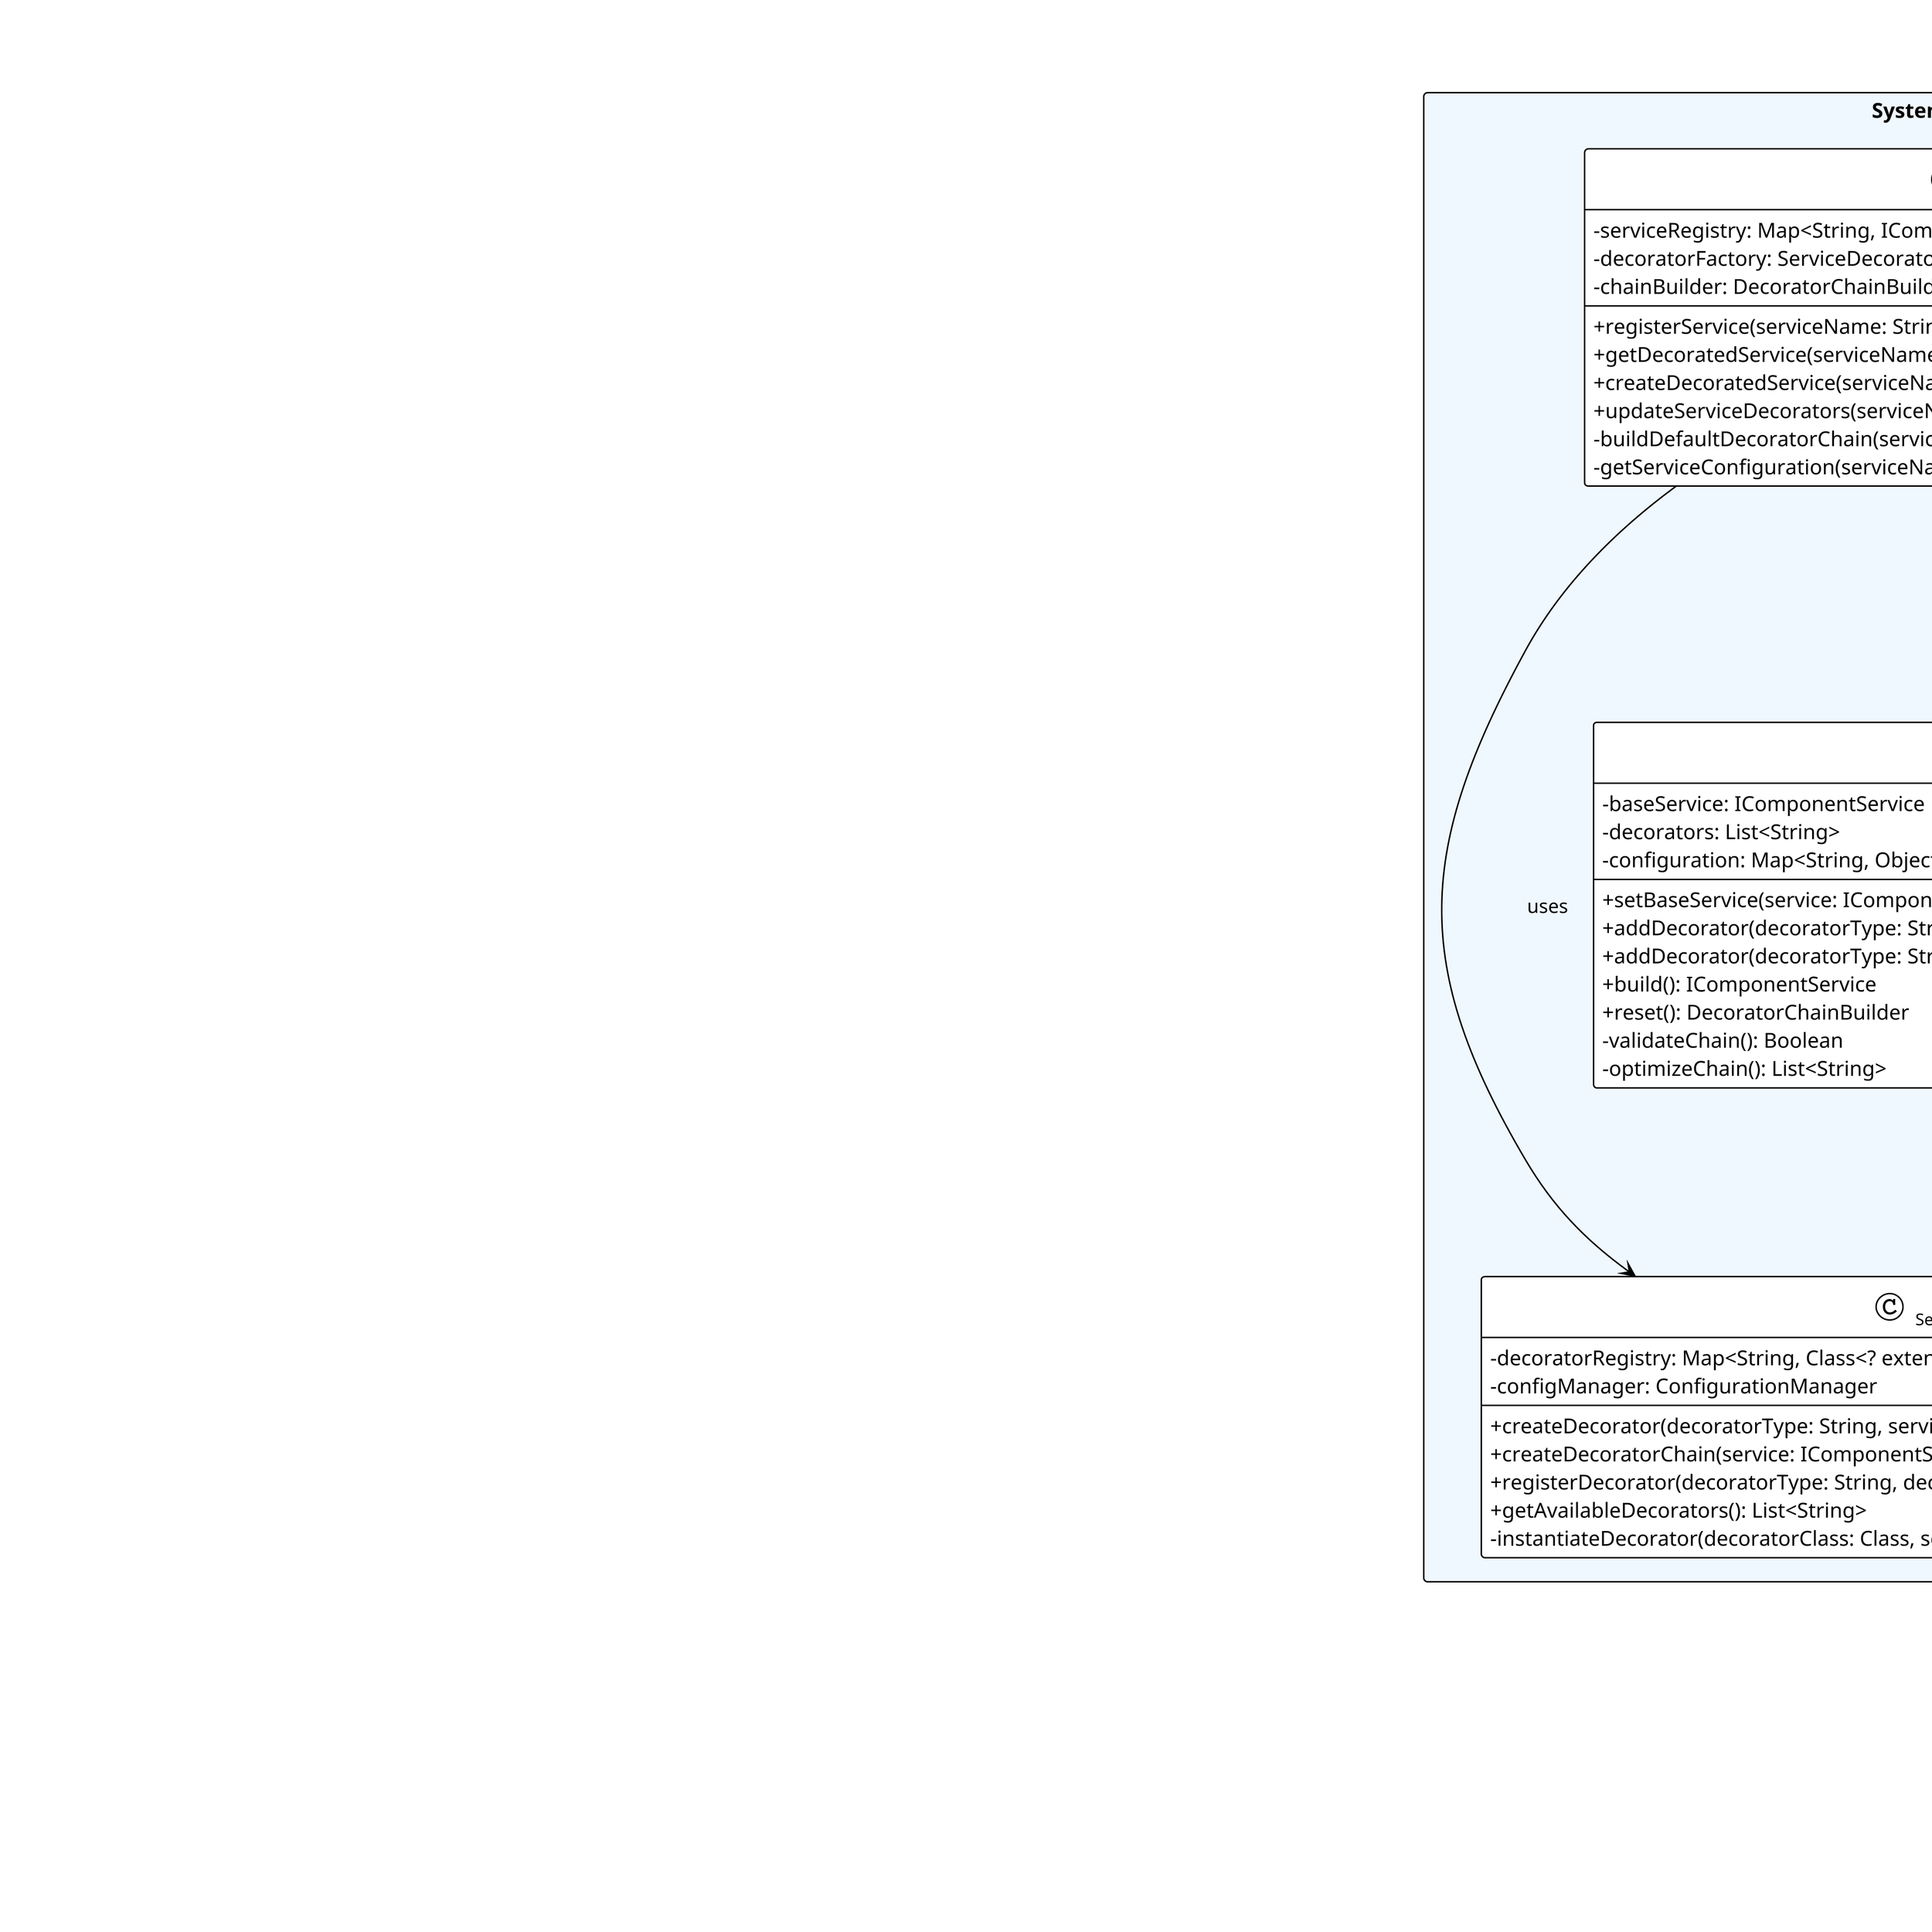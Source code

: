@startuml Decorator_Pattern_Detail

!theme plain
skinparam dpi 300
skinparam classAttributeIconSize 0
skinparam classFontSize 11
skinparam packageStyle rectangle

title Decorator Pattern - PoliMarket Cross-Cutting Concerns

' Definición de colores
!define DECORATOR_PATTERN #FFFACD
!define COMPONENT_CLASS #E6F3FF
!define INTEGRATION #F0F8FF

' ========== DECORATOR PATTERN ==========
package "Decorator Pattern" DECORATOR_PATTERN {
    interface IComponentService <<Component>> {
        + processRequest(request: ServiceRequest): ServiceResponse
        + getServiceName(): String
        + isAvailable(): Boolean
        + getServiceMetadata(): ServiceMetadata
    }
    
    abstract class ComponentServiceBase <<Concrete Component>> {
        # serviceName: String
        # isInitialized: Boolean
        # serviceMetadata: ServiceMetadata
        
        + {abstract} processRequest(request: ServiceRequest): ServiceResponse
        + getServiceName(): String
        + isAvailable(): Boolean
        + getServiceMetadata(): ServiceMetadata
        # initializeService(): void
        # validateRequest(request: ServiceRequest): Boolean
        # createResponse(data: Object): ServiceResponse
    }
    
    abstract class ServiceDecorator <<Decorator>> {
        # decoratedService: IComponentService
        # decoratorName: String
        # isEnabled: Boolean
        
        + ServiceDecorator(service: IComponentService)
        + processRequest(request: ServiceRequest): ServiceResponse
        + getServiceName(): String
        + isAvailable(): Boolean
        + getServiceMetadata(): ServiceMetadata
        # {abstract} beforeProcessing(request: ServiceRequest): void
        # {abstract} afterProcessing(request: ServiceRequest, response: ServiceResponse): void
        # {abstract} handleException(request: ServiceRequest, exception: Exception): ServiceResponse
        # wrapResponse(response: ServiceResponse): ServiceResponse
    }
    
    class ServiceRequest <<Request>> {
        - requestId: String
        - requestType: String
        - userId: String
        - timestamp: Date
        - parameters: Map<String, Object>
        - headers: Map<String, String>
        - correlationId: String
        + getRequestId(): String
        + getRequestType(): String
        + getUserId(): String
        + getParameters(): Map<String, Object>
        + getHeaders(): Map<String, String>
        + addParameter(key: String, value: Object): void
        + addHeader(key: String, value: String): void
    }
    
    class ServiceResponse <<Response>> {
        - responseId: String
        - success: Boolean
        - data: Object
        - message: String
        - timestamp: Date
        - processingTime: Long
        - errors: List<String>
        - metadata: Map<String, Object>
        + isSuccess(): Boolean
        + getData(): Object
        + getMessage(): String
        + getProcessingTime(): Long
        + getErrors(): List<String>
        + addError(error: String): void
        + addMetadata(key: String, value: Object): void
    }
}

' ========== CONCRETE DECORATORS ==========
package "Concrete Decorators" DECORATOR_PATTERN {
    class AuditDecorator <<Concrete Decorator>> {
        - auditService: IAuditService
        - auditLevel: AuditLevel
        - sensitiveFields: List<String>
        
        + processRequest(request: ServiceRequest): ServiceResponse
        # beforeProcessing(request: ServiceRequest): void
        # afterProcessing(request: ServiceRequest, response: ServiceResponse): void
        # handleException(request: ServiceRequest, exception: Exception): ServiceResponse
        - createAuditRecord(request: ServiceRequest, response: ServiceResponse): AuditRecord
        - maskSensitiveData(data: Object): Object
        - shouldAudit(request: ServiceRequest): Boolean
    }
    
    class LoggingDecorator <<Concrete Decorator>> {
        - logger: ILogger
        - logLevel: LogLevel
        - includeRequestData: Boolean
        - includeResponseData: Boolean
        
        + processRequest(request: ServiceRequest): ServiceResponse
        # beforeProcessing(request: ServiceRequest): void
        # afterProcessing(request: ServiceRequest, response: ServiceResponse): void
        # handleException(request: ServiceRequest, exception: Exception): ServiceResponse
        - logRequest(request: ServiceRequest): void
        - logResponse(response: ServiceResponse): void
        - logException(exception: Exception): void
        - formatLogMessage(message: String, data: Object): String
    }
    
    class ValidationDecorator <<Concrete Decorator>> {
        - validationRules: Map<String, ValidationRule>
        - strictValidation: Boolean
        - validationService: IValidationService
        
        + processRequest(request: ServiceRequest): ServiceResponse
        # beforeProcessing(request: ServiceRequest): void
        # afterProcessing(request: ServiceRequest, response: ServiceResponse): void
        # handleException(request: ServiceRequest, exception: Exception): ServiceResponse
        - validateRequest(request: ServiceRequest): ValidationResult
        - validateResponse(response: ServiceResponse): ValidationResult
        - applyValidationRules(data: Object, rules: List<ValidationRule>): ValidationResult
    }
    
    class PerformanceDecorator <<Concrete Decorator>> {
        - performanceMonitor: IPerformanceMonitor
        - slowRequestThreshold: Long
        - enableProfiling: Boolean
        
        + processRequest(request: ServiceRequest): ServiceResponse
        # beforeProcessing(request: ServiceRequest): void
        # afterProcessing(request: ServiceRequest, response: ServiceResponse): void
        # handleException(request: ServiceRequest, exception: Exception): ServiceResponse
        - startPerformanceTracking(request: ServiceRequest): PerformanceContext
        - endPerformanceTracking(context: PerformanceContext): PerformanceMetrics
        - reportSlowRequest(request: ServiceRequest, metrics: PerformanceMetrics): void
    }
    
    class SecurityDecorator <<Concrete Decorator>> {
        - securityService: ISecurityService
        - requiredPermissions: List<String>
        - encryptResponse: Boolean
        
        + processRequest(request: ServiceRequest): ServiceResponse
        # beforeProcessing(request: ServiceRequest): void
        # afterProcessing(request: ServiceRequest, response: ServiceResponse): void
        # handleException(request: ServiceRequest, exception: Exception): ServiceResponse
        - authenticateUser(request: ServiceRequest): Boolean
        - authorizeRequest(request: ServiceRequest): Boolean
        - encryptResponseData(response: ServiceResponse): ServiceResponse
        - detectSecurityThreats(request: ServiceRequest): List<SecurityThreat>
    }
    
    class CachingDecorator <<Concrete Decorator>> {
        - cacheService: ICacheService
        - cacheKeyGenerator: ICacheKeyGenerator
        - cacheTTL: Duration
        - cacheEnabled: Boolean
        
        + processRequest(request: ServiceRequest): ServiceResponse
        # beforeProcessing(request: ServiceRequest): void
        # afterProcessing(request: ServiceRequest, response: ServiceResponse): void
        # handleException(request: ServiceRequest, exception: Exception): ServiceResponse
        - generateCacheKey(request: ServiceRequest): String
        - getCachedResponse(cacheKey: String): ServiceResponse
        - cacheResponse(cacheKey: String, response: ServiceResponse): void
        - shouldCache(request: ServiceRequest): Boolean
    }
}

' ========== CONCRETE COMPONENTS ==========
package "Concrete Components" COMPONENT_CLASS {
    class ProductService <<Concrete Component>> {
        - productosComponent: IProductosComponent
        - productRepository: IProductRepository
        
        + processRequest(request: ServiceRequest): ServiceResponse
        + getServiceName(): String
        - handleCreateProduct(request: ServiceRequest): ServiceResponse
        - handleUpdateProduct(request: ServiceRequest): ServiceResponse
        - handleDeleteProduct(request: ServiceRequest): ServiceResponse
        - handleGetProduct(request: ServiceRequest): ServiceResponse
    }
    
    class SalesService <<Concrete Component>> {
        - ventasComponent: IVentasComponent
        - salesRepository: ISalesRepository
        
        + processRequest(request: ServiceRequest): ServiceResponse
        + getServiceName(): String
        - handleProcessSale(request: ServiceRequest): ServiceResponse
        - handleCalculateTotal(request: ServiceRequest): ServiceResponse
        - handleApplyDiscount(request: ServiceRequest): ServiceResponse
        - handleCancelSale(request: ServiceRequest): ServiceResponse
    }
    
    class InventoryService <<Concrete Component>> {
        - inventarioComponent: IInventarioComponent
        - inventoryRepository: IInventoryRepository
        
        + processRequest(request: ServiceRequest): ServiceResponse
        + getServiceName(): String
        - handleUpdateStock(request: ServiceRequest): ServiceResponse
        - handleCheckAvailability(request: ServiceRequest): ServiceResponse
        - handleGetStockLevel(request: ServiceRequest): ServiceResponse
        - handleGenerateStockReport(request: ServiceRequest): ServiceResponse
    }
}

' ========== INTEGRATION WITH EXISTING SYSTEM ==========
package "System Integration" INTEGRATION {
    class ServiceDecoratorFactory <<Factory>> {
        - decoratorRegistry: Map<String, Class<? extends ServiceDecorator>>
        - configManager: ConfigurationManager
        
        + createDecorator(decoratorType: String, service: IComponentService): ServiceDecorator
        + createDecoratorChain(service: IComponentService, decoratorTypes: List<String>): IComponentService
        + registerDecorator(decoratorType: String, decoratorClass: Class): void
        + getAvailableDecorators(): List<String>
        - instantiateDecorator(decoratorClass: Class, service: IComponentService): ServiceDecorator
    }
    
    class DecoratorChainBuilder <<Builder>> {
        - baseService: IComponentService
        - decorators: List<String>
        - configuration: Map<String, Object>
        
        + setBaseService(service: IComponentService): DecoratorChainBuilder
        + addDecorator(decoratorType: String): DecoratorChainBuilder
        + addDecorator(decoratorType: String, config: Map<String, Object>): DecoratorChainBuilder
        + build(): IComponentService
        + reset(): DecoratorChainBuilder
        - validateChain(): Boolean
        - optimizeChain(): List<String>
    }
    
    class IntegracionComponent <<Service Manager>> {
        - serviceRegistry: Map<String, IComponentService>
        - decoratorFactory: ServiceDecoratorFactory
        - chainBuilder: DecoratorChainBuilder
        
        + registerService(serviceName: String, service: IComponentService): void
        + getDecoratedService(serviceName: String): IComponentService
        + createDecoratedService(serviceName: String, decorators: List<String>): IComponentService
        + updateServiceDecorators(serviceName: String, decorators: List<String>): void
        - buildDefaultDecoratorChain(service: IComponentService): IComponentService
        - getServiceConfiguration(serviceName: String): Map<String, Object>
    }
}

' ========== RELATIONSHIPS ==========

' Decorator Pattern Relationships
IComponentService <|.. ComponentServiceBase
IComponentService <|.. ServiceDecorator
ServiceDecorator <|-- AuditDecorator
ServiceDecorator <|-- LoggingDecorator
ServiceDecorator <|-- ValidationDecorator
ServiceDecorator <|-- PerformanceDecorator
ServiceDecorator <|-- SecurityDecorator
ServiceDecorator <|-- CachingDecorator

' Concrete Components
ComponentServiceBase <|-- ProductService
ComponentServiceBase <|-- SalesService
ComponentServiceBase <|-- InventoryService

' Service Dependencies
ServiceDecorator o-- IComponentService
AuditDecorator --> IAuditService
LoggingDecorator --> ILogger
ValidationDecorator --> IValidationService
PerformanceDecorator --> IPerformanceMonitor
SecurityDecorator --> ISecurityService
CachingDecorator --> ICacheService

' Request/Response
IComponentService ..> ServiceRequest : processes
IComponentService ..> ServiceResponse : returns

' Integration
ServiceDecoratorFactory ..> ServiceDecorator : creates
DecoratorChainBuilder --> ServiceDecoratorFactory : uses
IntegracionComponent --> ServiceDecoratorFactory : uses
IntegracionComponent --> DecoratorChainBuilder : uses
IntegracionComponent o-- IComponentService

' ========== PATTERN BENEFITS ==========
note as PatternBenefits
    **Decorator Pattern Benefits**
    
    ✅ **Transparent Enhancement**: Add functionality without changing core logic
    ✅ **Flexible Composition**: Mix and match decorators as needed
    ✅ **Runtime Configuration**: Enable/disable features dynamically
    ✅ **Single Responsibility**: Each decorator handles one concern
    ✅ **Open/Closed Principle**: Extend functionality without modification
    ✅ **Reusable Components**: Decorators work with any service
    
    **Cross-Cutting Concerns Handled**:
    • Audit logging and compliance
    • Performance monitoring and profiling
    • Security and authorization
    • Input/output validation
    • Caching and optimization
    • Error handling and recovery
end note

' ========== USAGE EXAMPLE ==========
note as UsageExample
    **Usage Example**:
    
    ```csharp
    // Build decorated service chain
    var decoratedService = chainBuilder
        .setBaseService(new ProductService())
        .addDecorator("Security")
        .addDecorator("Validation")
        .addDecorator("Audit")
        .addDecorator("Performance")
        .addDecorator("Logging")
        .build();
    
    // Use decorated service transparently
    var response = decoratedService.processRequest(request);
    
    // All decorators automatically applied:
    // Security → Validation → Audit → Performance → Logging → ProductService
    ```
end note

PatternBenefits -[hidden]- UsageExample

@enduml
